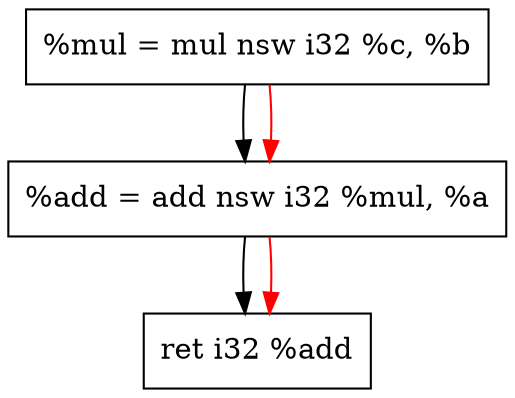 digraph "CDFG for'func' function" {
	Node0x56526d79a440[shape=record, label="  %mul = mul nsw i32 %c, %b"];
	Node0x56526d79a4d0[shape=record, label="  %add = add nsw i32 %mul, %a"];
	Node0x56526d79a3c8[shape=record, label="  ret i32 %add"];
	Node0x56526d79a440 -> Node0x56526d79a4d0
	Node0x56526d79a4d0 -> Node0x56526d79a3c8
edge [color=red]
	Node0x56526d79a440 -> Node0x56526d79a4d0
	Node0x56526d79a4d0 -> Node0x56526d79a3c8
}
